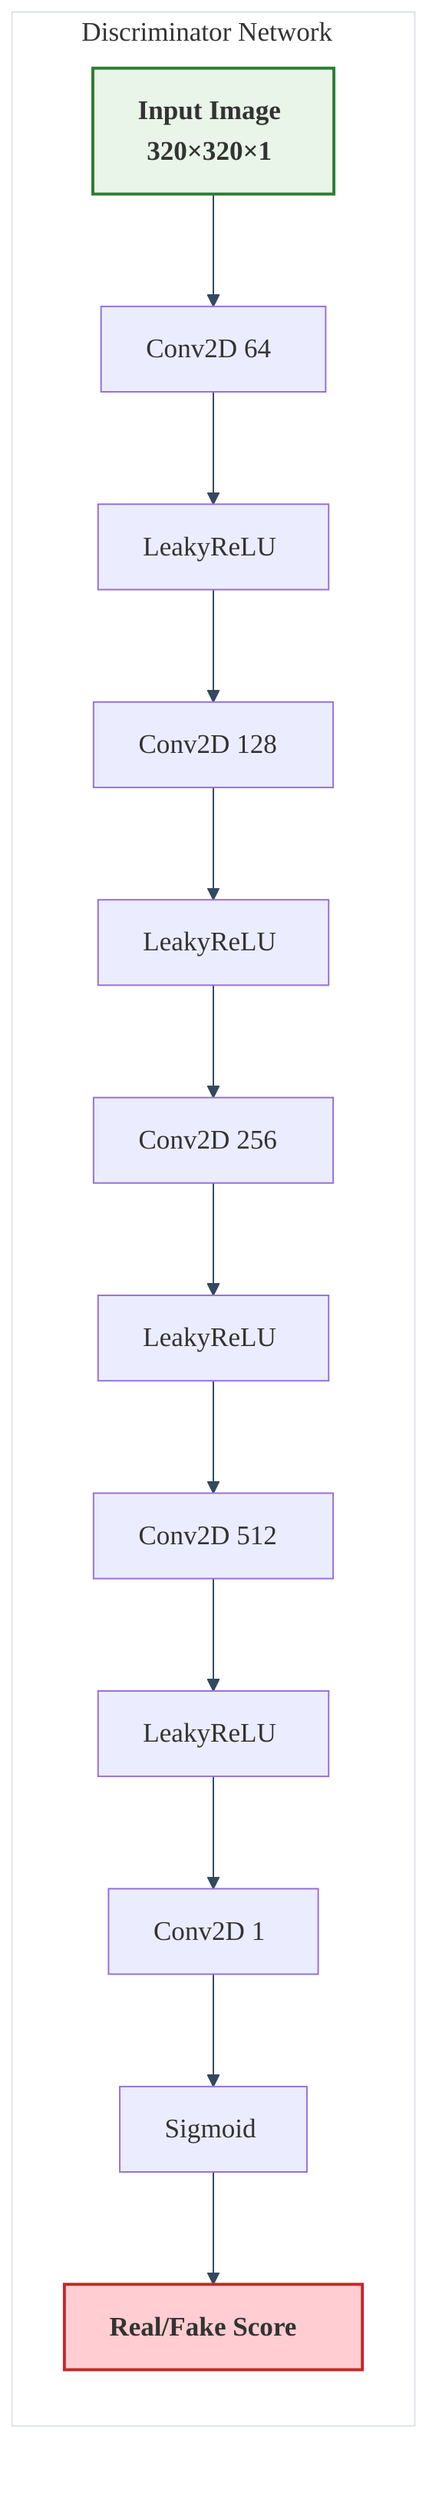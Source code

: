 %%{
  init: {
    'theme': 'default',
    'themeVariables': {
      'primaryColor': '#ff6b6b',
      'primaryTextColor': '#2c3e50',
      'primaryBorderColor': '#3498db',
      'lineColor': '#34495e',
      'secondaryColor': '#f8f9fa',
      'tertiaryColor': '#e9ecef',
      'clusterBkg': '#ffffff',
      'clusterBorder': '#dee2e6',
      'fontSize': '18px',
      'fontFamily': 'Arial, sans-serif'
    }
  }
}%%

graph LR
    subgraph "Discriminator Network"
        A[Input Image<br/>320×320×1] --> B[Conv2D 64]
        B --> C[LeakyReLU]
        C --> D[Conv2D 128]
        D --> E[LeakyReLU]
        E --> F[Conv2D 256]
        F --> G[LeakyReLU]
        G --> H[Conv2D 512]
        H --> I[LeakyReLU]
        I --> J[Conv2D 1]
        J --> K[Sigmoid]
        K --> L[Real/Fake Score]
    end
    
    style A fill:#e8f5e8,stroke:#2e7d32,stroke-width:2px,font-weight:bold
    style L fill:#ffcdd2,stroke:#c62828,stroke-width:2px,font-weight:bold